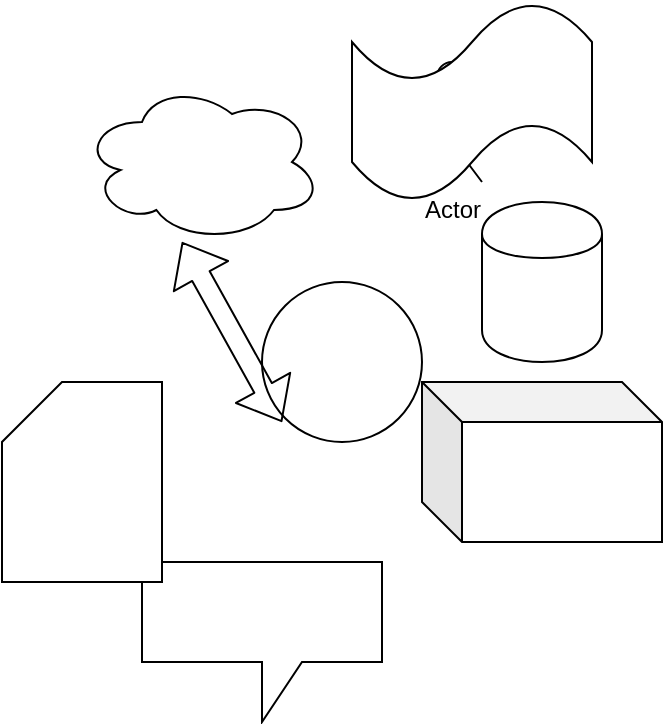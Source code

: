 <mxfile version="13.2.4" type="github">
  <diagram id="yWsDECnuJlS--KMWPGA6" name="Page-1">
    <mxGraphModel dx="359" dy="583" grid="1" gridSize="10" guides="1" tooltips="1" connect="1" arrows="1" fold="1" page="1" pageScale="1" pageWidth="850" pageHeight="1100" math="0" shadow="0">
      <root>
        <mxCell id="0" />
        <mxCell id="1" parent="0" />
        <mxCell id="WpolVR4rW0htHXJvIHl4-1" value="" style="ellipse;whiteSpace=wrap;html=1;aspect=fixed;" vertex="1" parent="1">
          <mxGeometry x="150" y="260" width="80" height="80" as="geometry" />
        </mxCell>
        <mxCell id="WpolVR4rW0htHXJvIHl4-2" value="" style="shape=cylinder;whiteSpace=wrap;html=1;boundedLbl=1;backgroundOutline=1;" vertex="1" parent="1">
          <mxGeometry x="260" y="220" width="60" height="80" as="geometry" />
        </mxCell>
        <mxCell id="WpolVR4rW0htHXJvIHl4-3" value="" style="shape=callout;whiteSpace=wrap;html=1;perimeter=calloutPerimeter;" vertex="1" parent="1">
          <mxGeometry x="90" y="400" width="120" height="80" as="geometry" />
        </mxCell>
        <mxCell id="WpolVR4rW0htHXJvIHl4-4" value="" style="shape=card;whiteSpace=wrap;html=1;" vertex="1" parent="1">
          <mxGeometry x="20" y="310" width="80" height="100" as="geometry" />
        </mxCell>
        <mxCell id="WpolVR4rW0htHXJvIHl4-5" value="" style="shape=cube;whiteSpace=wrap;html=1;boundedLbl=1;backgroundOutline=1;darkOpacity=0.05;darkOpacity2=0.1;" vertex="1" parent="1">
          <mxGeometry x="230" y="310" width="120" height="80" as="geometry" />
        </mxCell>
        <mxCell id="WpolVR4rW0htHXJvIHl4-6" value="" style="ellipse;shape=cloud;whiteSpace=wrap;html=1;" vertex="1" parent="1">
          <mxGeometry x="60" y="160" width="120" height="80" as="geometry" />
        </mxCell>
        <mxCell id="WpolVR4rW0htHXJvIHl4-7" value="" style="shape=flexArrow;endArrow=classic;startArrow=classic;html=1;" edge="1" parent="1">
          <mxGeometry width="50" height="50" relative="1" as="geometry">
            <mxPoint x="160" y="330" as="sourcePoint" />
            <mxPoint x="110" y="240" as="targetPoint" />
          </mxGeometry>
        </mxCell>
        <mxCell id="WpolVR4rW0htHXJvIHl4-8" value="Actor" style="shape=umlActor;verticalLabelPosition=bottom;labelBackgroundColor=#ffffff;verticalAlign=top;html=1;outlineConnect=0;" vertex="1" parent="1">
          <mxGeometry x="230" y="150" width="30" height="60" as="geometry" />
        </mxCell>
        <mxCell id="WpolVR4rW0htHXJvIHl4-9" value="" style="shape=tape;whiteSpace=wrap;html=1;" vertex="1" parent="1">
          <mxGeometry x="195" y="120" width="120" height="100" as="geometry" />
        </mxCell>
      </root>
    </mxGraphModel>
  </diagram>
</mxfile>
